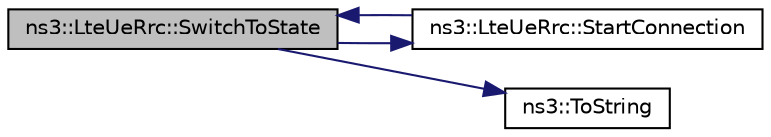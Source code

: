 digraph "ns3::LteUeRrc::SwitchToState"
{
 // LATEX_PDF_SIZE
  edge [fontname="Helvetica",fontsize="10",labelfontname="Helvetica",labelfontsize="10"];
  node [fontname="Helvetica",fontsize="10",shape=record];
  rankdir="LR";
  Node1 [label="ns3::LteUeRrc::SwitchToState",height=0.2,width=0.4,color="black", fillcolor="grey75", style="filled", fontcolor="black",tooltip="Switch the UE RRC to the given state."];
  Node1 -> Node2 [color="midnightblue",fontsize="10",style="solid",fontname="Helvetica"];
  Node2 [label="ns3::LteUeRrc::StartConnection",height=0.2,width=0.4,color="black", fillcolor="white", style="filled",URL="$classns3_1_1_lte_ue_rrc.html#ac4257b9ffbca42aba710a3f66a719785",tooltip="Start connection function."];
  Node2 -> Node1 [color="midnightblue",fontsize="10",style="solid",fontname="Helvetica"];
  Node1 -> Node3 [color="midnightblue",fontsize="10",style="solid",fontname="Helvetica"];
  Node3 [label="ns3::ToString",height=0.2,width=0.4,color="black", fillcolor="white", style="filled",URL="$namespacens3.html#a3d1f7e1bec1972e2ae8d64673fcfcd9c",tooltip=" "];
}
